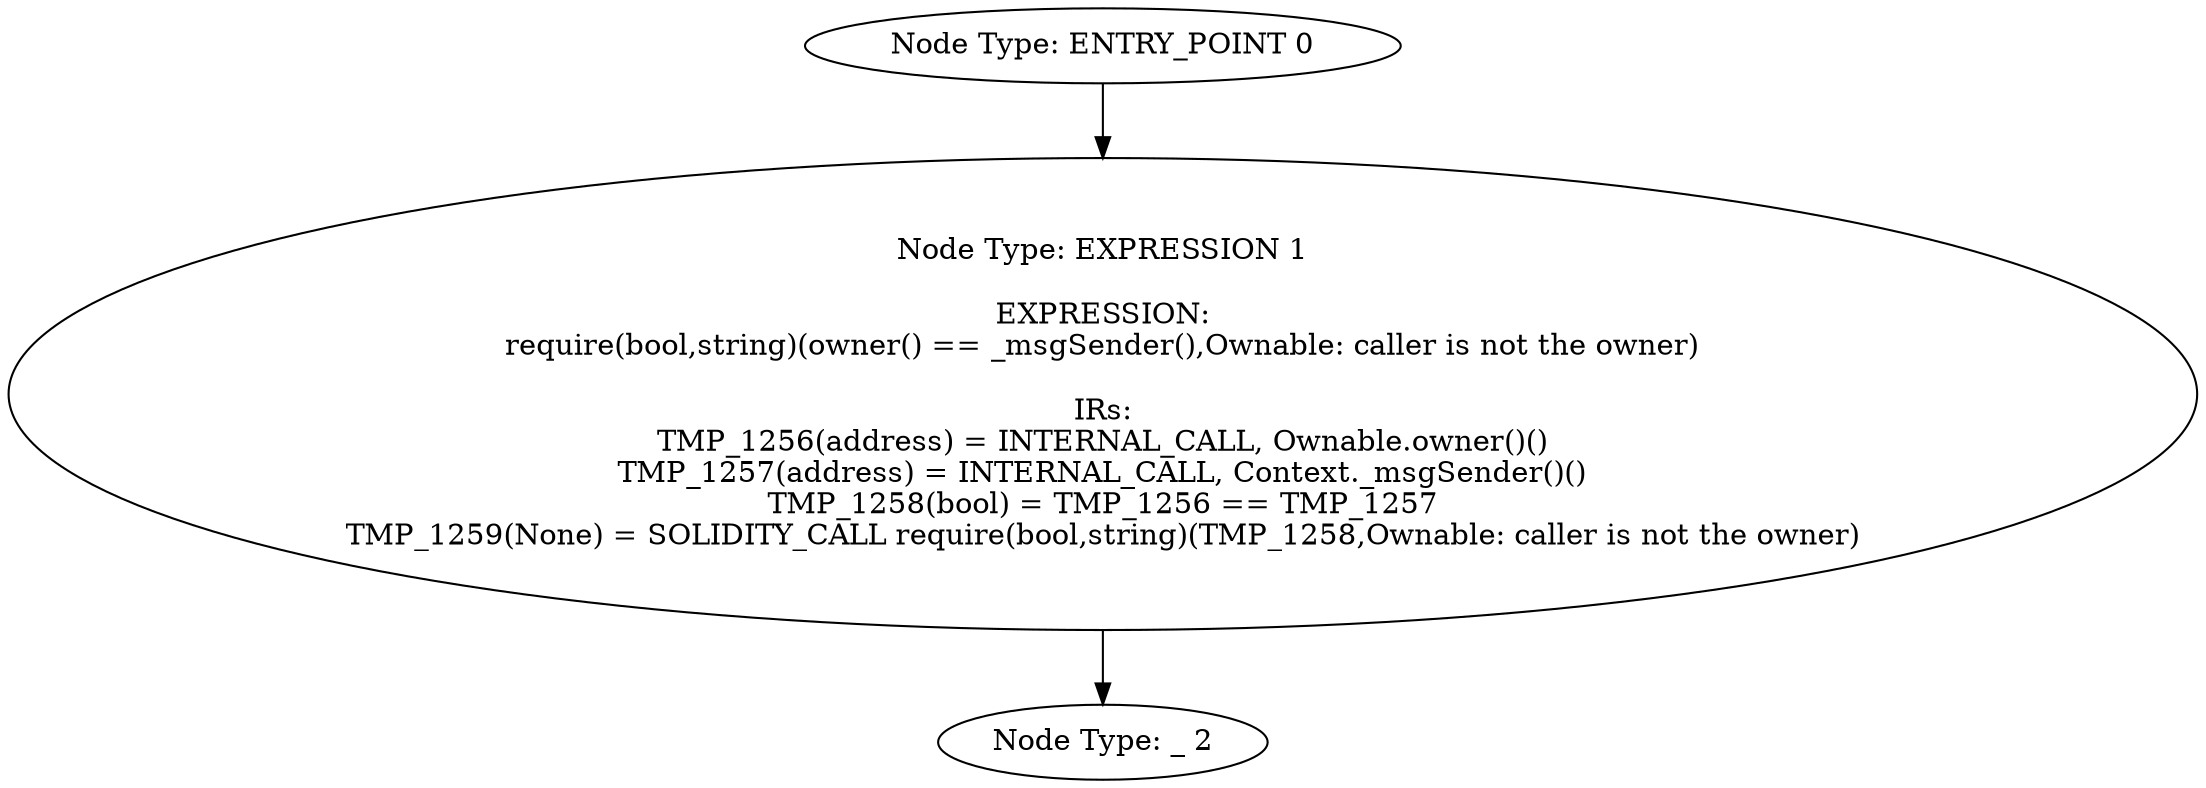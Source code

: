 digraph{
0[label="Node Type: ENTRY_POINT 0
"];
0->1;
1[label="Node Type: EXPRESSION 1

EXPRESSION:
require(bool,string)(owner() == _msgSender(),Ownable: caller is not the owner)

IRs:
TMP_1256(address) = INTERNAL_CALL, Ownable.owner()()
TMP_1257(address) = INTERNAL_CALL, Context._msgSender()()
TMP_1258(bool) = TMP_1256 == TMP_1257
TMP_1259(None) = SOLIDITY_CALL require(bool,string)(TMP_1258,Ownable: caller is not the owner)"];
1->2;
2[label="Node Type: _ 2
"];
}

